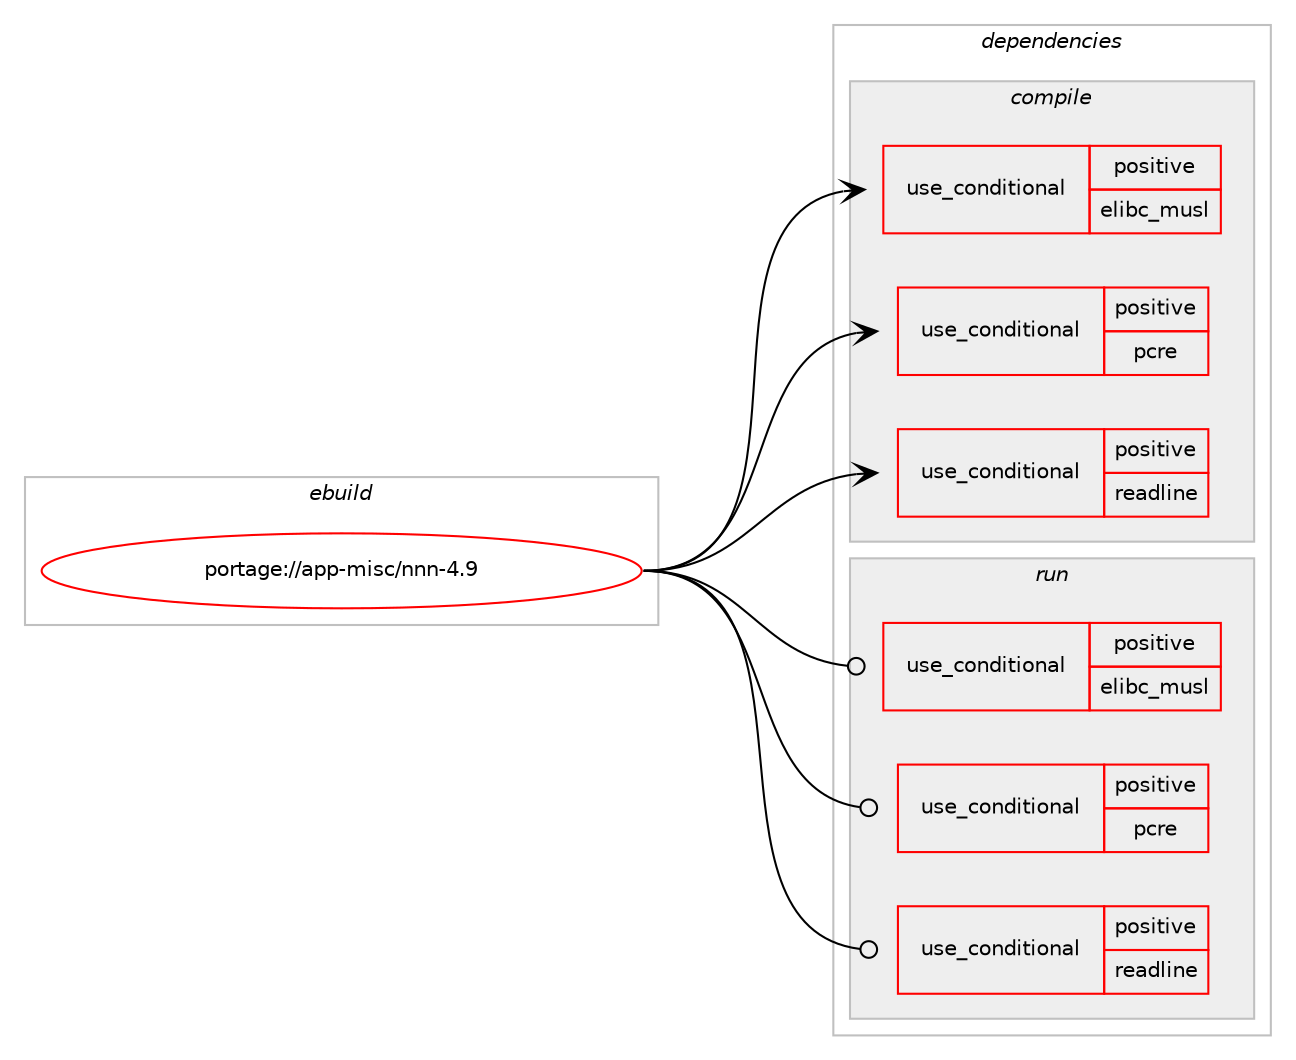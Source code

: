 digraph prolog {

# *************
# Graph options
# *************

newrank=true;
concentrate=true;
compound=true;
graph [rankdir=LR,fontname=Helvetica,fontsize=10,ranksep=1.5];#, ranksep=2.5, nodesep=0.2];
edge  [arrowhead=vee];
node  [fontname=Helvetica,fontsize=10];

# **********
# The ebuild
# **********

subgraph cluster_leftcol {
color=gray;
rank=same;
label=<<i>ebuild</i>>;
id [label="portage://app-misc/nnn-4.9", color=red, width=4, href="../app-misc/nnn-4.9.svg"];
}

# ****************
# The dependencies
# ****************

subgraph cluster_midcol {
color=gray;
label=<<i>dependencies</i>>;
subgraph cluster_compile {
fillcolor="#eeeeee";
style=filled;
label=<<i>compile</i>>;
subgraph cond12003 {
dependency18811 [label=<<TABLE BORDER="0" CELLBORDER="1" CELLSPACING="0" CELLPADDING="4"><TR><TD ROWSPAN="3" CELLPADDING="10">use_conditional</TD></TR><TR><TD>positive</TD></TR><TR><TD>elibc_musl</TD></TR></TABLE>>, shape=none, color=red];
# *** BEGIN UNKNOWN DEPENDENCY TYPE (TODO) ***
# dependency18811 -> package_dependency(portage://app-misc/nnn-4.9,install,no,sys-libs,fts-standalone,none,[,,],[],[])
# *** END UNKNOWN DEPENDENCY TYPE (TODO) ***

}
id:e -> dependency18811:w [weight=20,style="solid",arrowhead="vee"];
subgraph cond12004 {
dependency18812 [label=<<TABLE BORDER="0" CELLBORDER="1" CELLSPACING="0" CELLPADDING="4"><TR><TD ROWSPAN="3" CELLPADDING="10">use_conditional</TD></TR><TR><TD>positive</TD></TR><TR><TD>pcre</TD></TR></TABLE>>, shape=none, color=red];
# *** BEGIN UNKNOWN DEPENDENCY TYPE (TODO) ***
# dependency18812 -> package_dependency(portage://app-misc/nnn-4.9,install,no,dev-libs,libpcre,none,[,,],[],[])
# *** END UNKNOWN DEPENDENCY TYPE (TODO) ***

}
id:e -> dependency18812:w [weight=20,style="solid",arrowhead="vee"];
subgraph cond12005 {
dependency18813 [label=<<TABLE BORDER="0" CELLBORDER="1" CELLSPACING="0" CELLPADDING="4"><TR><TD ROWSPAN="3" CELLPADDING="10">use_conditional</TD></TR><TR><TD>positive</TD></TR><TR><TD>readline</TD></TR></TABLE>>, shape=none, color=red];
# *** BEGIN UNKNOWN DEPENDENCY TYPE (TODO) ***
# dependency18813 -> package_dependency(portage://app-misc/nnn-4.9,install,no,sys-libs,readline,none,[,,],any_same_slot,[])
# *** END UNKNOWN DEPENDENCY TYPE (TODO) ***

}
id:e -> dependency18813:w [weight=20,style="solid",arrowhead="vee"];
# *** BEGIN UNKNOWN DEPENDENCY TYPE (TODO) ***
# id -> package_dependency(portage://app-misc/nnn-4.9,install,no,sys-libs,ncurses,none,[,,],any_same_slot,[])
# *** END UNKNOWN DEPENDENCY TYPE (TODO) ***

}
subgraph cluster_compileandrun {
fillcolor="#eeeeee";
style=filled;
label=<<i>compile and run</i>>;
}
subgraph cluster_run {
fillcolor="#eeeeee";
style=filled;
label=<<i>run</i>>;
subgraph cond12006 {
dependency18814 [label=<<TABLE BORDER="0" CELLBORDER="1" CELLSPACING="0" CELLPADDING="4"><TR><TD ROWSPAN="3" CELLPADDING="10">use_conditional</TD></TR><TR><TD>positive</TD></TR><TR><TD>elibc_musl</TD></TR></TABLE>>, shape=none, color=red];
# *** BEGIN UNKNOWN DEPENDENCY TYPE (TODO) ***
# dependency18814 -> package_dependency(portage://app-misc/nnn-4.9,run,no,sys-libs,fts-standalone,none,[,,],[],[])
# *** END UNKNOWN DEPENDENCY TYPE (TODO) ***

}
id:e -> dependency18814:w [weight=20,style="solid",arrowhead="odot"];
subgraph cond12007 {
dependency18815 [label=<<TABLE BORDER="0" CELLBORDER="1" CELLSPACING="0" CELLPADDING="4"><TR><TD ROWSPAN="3" CELLPADDING="10">use_conditional</TD></TR><TR><TD>positive</TD></TR><TR><TD>pcre</TD></TR></TABLE>>, shape=none, color=red];
# *** BEGIN UNKNOWN DEPENDENCY TYPE (TODO) ***
# dependency18815 -> package_dependency(portage://app-misc/nnn-4.9,run,no,dev-libs,libpcre,none,[,,],[],[])
# *** END UNKNOWN DEPENDENCY TYPE (TODO) ***

}
id:e -> dependency18815:w [weight=20,style="solid",arrowhead="odot"];
subgraph cond12008 {
dependency18816 [label=<<TABLE BORDER="0" CELLBORDER="1" CELLSPACING="0" CELLPADDING="4"><TR><TD ROWSPAN="3" CELLPADDING="10">use_conditional</TD></TR><TR><TD>positive</TD></TR><TR><TD>readline</TD></TR></TABLE>>, shape=none, color=red];
# *** BEGIN UNKNOWN DEPENDENCY TYPE (TODO) ***
# dependency18816 -> package_dependency(portage://app-misc/nnn-4.9,run,no,sys-libs,readline,none,[,,],any_same_slot,[])
# *** END UNKNOWN DEPENDENCY TYPE (TODO) ***

}
id:e -> dependency18816:w [weight=20,style="solid",arrowhead="odot"];
# *** BEGIN UNKNOWN DEPENDENCY TYPE (TODO) ***
# id -> package_dependency(portage://app-misc/nnn-4.9,run,no,sys-libs,ncurses,none,[,,],any_same_slot,[])
# *** END UNKNOWN DEPENDENCY TYPE (TODO) ***

}
}

# **************
# The candidates
# **************

subgraph cluster_choices {
rank=same;
color=gray;
label=<<i>candidates</i>>;

}

}
